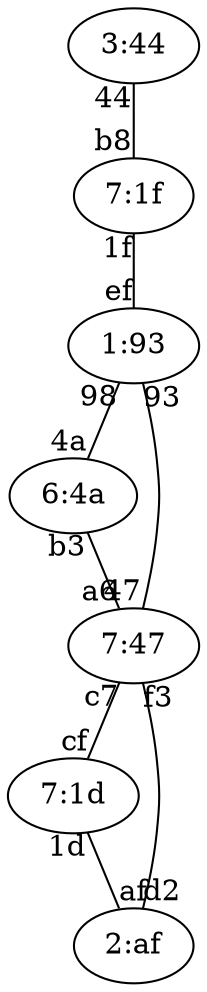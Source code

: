 graph{
	"3:44" -- "7:1f" [headlabel="b8", taillabel="44"]
	"7:1f" -- "1:93" [headlabel="ef", taillabel="1f"]
	"1:93" -- "6:4a" [headlabel="4a", taillabel="98"]
	"6:4a" -- "7:47" [headlabel="a6", taillabel="b3"]
	"7:47" -- "7:1d" [headlabel="cf", taillabel="c7"]
	"7:1d" -- "2:af" [headlabel="af", taillabel="1d"]
	"1:93" -- "7:47" [headlabel="47", taillabel="93"]
	"2:af" -- "7:47" [headlabel="f3", taillabel="d2"]
}